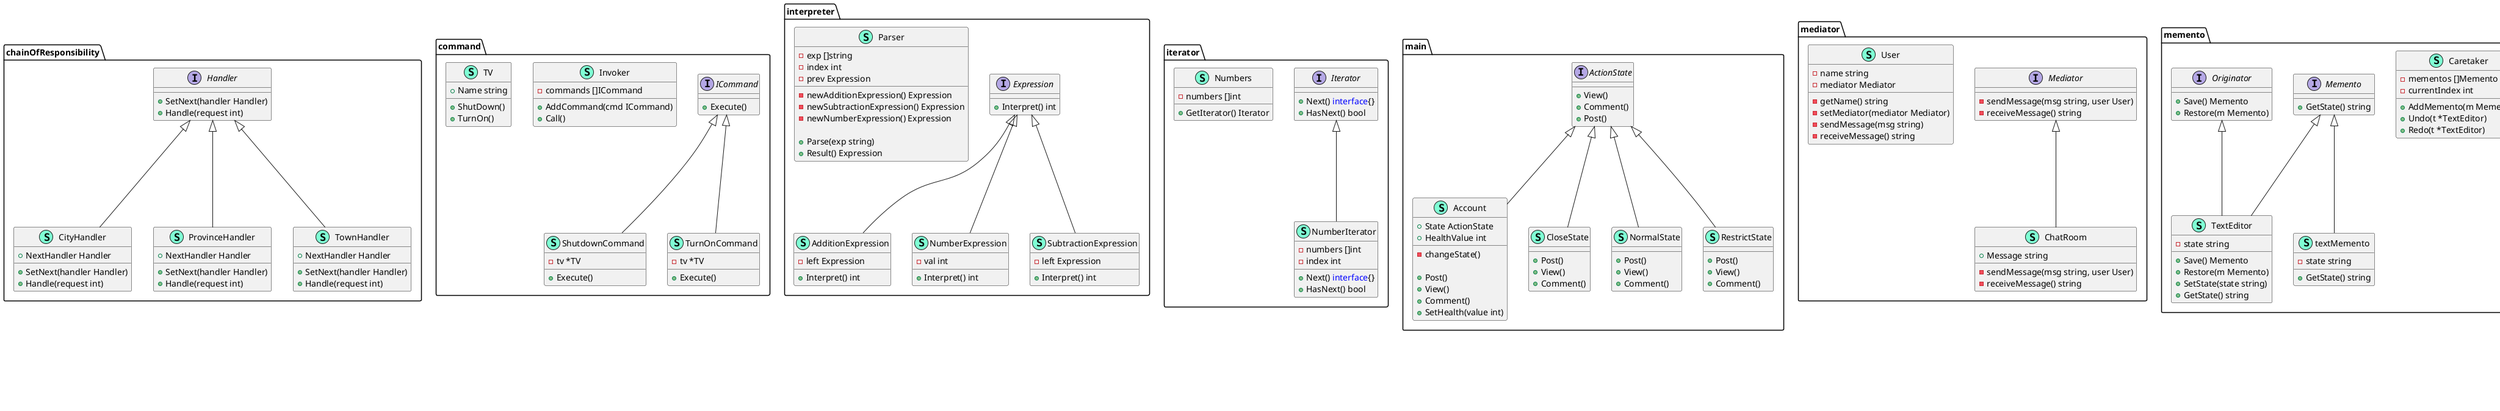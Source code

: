 @startuml
namespace chainOfResponsibility {
    class CityHandler << (S,Aquamarine) >> {
        + NextHandler Handler

        + SetNext(handler Handler) 
        + Handle(request int) 

    }
    interface Handler  {
        + SetNext(handler Handler) 
        + Handle(request int) 

    }
    class ProvinceHandler << (S,Aquamarine) >> {
        + NextHandler Handler

        + SetNext(handler Handler) 
        + Handle(request int) 

    }
    class TownHandler << (S,Aquamarine) >> {
        + NextHandler Handler

        + SetNext(handler Handler) 
        + Handle(request int) 

    }
}

"chainOfResponsibility.Handler" <|-- "chainOfResponsibility.CityHandler"
"chainOfResponsibility.Handler" <|-- "chainOfResponsibility.ProvinceHandler"
"chainOfResponsibility.Handler" <|-- "chainOfResponsibility.TownHandler"

namespace command {
    interface ICommand  {
        + Execute() 

    }
    class Invoker << (S,Aquamarine) >> {
        - commands []ICommand

        + AddCommand(cmd ICommand) 
        + Call() 

    }
    class ShutdownCommand << (S,Aquamarine) >> {
        - tv *TV

        + Execute() 

    }
    class TV << (S,Aquamarine) >> {
        + Name string

        + ShutDown() 
        + TurnOn() 

    }
    class TurnOnCommand << (S,Aquamarine) >> {
        - tv *TV

        + Execute() 

    }
}

"command.ICommand" <|-- "command.ShutdownCommand"
"command.ICommand" <|-- "command.TurnOnCommand"

namespace interpreter {
    class AdditionExpression << (S,Aquamarine) >> {
        - left Expression

        + Interpret() int

    }
    interface Expression  {
        + Interpret() int

    }
    class NumberExpression << (S,Aquamarine) >> {
        - val int

        + Interpret() int

    }
    class Parser << (S,Aquamarine) >> {
        - exp []string
        - index int
        - prev Expression

        - newAdditionExpression() Expression
        - newSubtractionExpression() Expression
        - newNumberExpression() Expression

        + Parse(exp string) 
        + Result() Expression

    }
    class SubtractionExpression << (S,Aquamarine) >> {
        - left Expression

        + Interpret() int

    }
}

"interpreter.Expression" <|-- "interpreter.AdditionExpression"
"interpreter.Expression" <|-- "interpreter.NumberExpression"
"interpreter.Expression" <|-- "interpreter.SubtractionExpression"

namespace iterator {
    interface Iterator  {
        + Next() <font color=blue>interface</font>{}
        + HasNext() bool

    }
    class NumberIterator << (S,Aquamarine) >> {
        - numbers []int
        - index int

        + Next() <font color=blue>interface</font>{}
        + HasNext() bool

    }
    class Numbers << (S,Aquamarine) >> {
        - numbers []int

        + GetIterator() Iterator

    }
}

"iterator.Iterator" <|-- "iterator.NumberIterator"

namespace main {
    class Account << (S,Aquamarine) >> {
        + State ActionState
        + HealthValue int

        - changeState() 

        + Post() 
        + View() 
        + Comment() 
        + SetHealth(value int) 

    }
    interface ActionState  {
        + View() 
        + Comment() 
        + Post() 

    }
    class CloseState << (S,Aquamarine) >> {
        + Post() 
        + View() 
        + Comment() 

    }
    class NormalState << (S,Aquamarine) >> {
        + Post() 
        + View() 
        + Comment() 

    }
    class RestrictState << (S,Aquamarine) >> {
        + Post() 
        + View() 
        + Comment() 

    }
}

"main.ActionState" <|-- "main.Account"
"main.ActionState" <|-- "main.CloseState"
"main.ActionState" <|-- "main.NormalState"
"main.ActionState" <|-- "main.RestrictState"

namespace mediator {
    class ChatRoom << (S,Aquamarine) >> {
        + Message string

        - sendMessage(msg string, user User) 
        - receiveMessage() string

    }
    interface Mediator  {
        - sendMessage(msg string, user User) 
        - receiveMessage() string

    }
    class User << (S,Aquamarine) >> {
        - name string
        - mediator Mediator

        - getName() string
        - setMediator(mediator Mediator) 
        - sendMessage(msg string) 
        - receiveMessage() string

    }
}

"mediator.Mediator" <|-- "mediator.ChatRoom"

namespace memento {
    class Caretaker << (S,Aquamarine) >> {
        - mementos []Memento
        - currentIndex int

        + AddMemento(m Memento) 
        + Undo(t *TextEditor) 
        + Redo(t *TextEditor) 

    }
    interface Memento  {
        + GetState() string

    }
    interface Originator  {
        + Save() Memento
        + Restore(m Memento) 

    }
    class TextEditor << (S,Aquamarine) >> {
        - state string

        + Save() Memento
        + Restore(m Memento) 
        + SetState(state string) 
        + GetState() string

    }
    class textMemento << (S,Aquamarine) >> {
        - state string

        + GetState() string

    }
}

"memento.Memento" <|-- "memento.TextEditor"
"memento.Originator" <|-- "memento.TextEditor"
"memento.Memento" <|-- "memento.textMemento"

namespace observer {
    interface Customer  {
        - update() 

    }
    class CustomerA << (S,Aquamarine) >> {
        - update() 

    }
    class CustomerB << (S,Aquamarine) >> {
        - update() 

    }
    class NewsOffice << (S,Aquamarine) >> {
        - customers []Customer

        - addCustomer(c Customer) 
        - newspaperCome() 
        - notifyAllCustomer() 

    }
}

"observer.Customer" <|-- "observer.CustomerA"
"observer.Customer" <|-- "observer.CustomerB"

namespace strategy {
    class CashStrategy << (S,Aquamarine) >> {
        - name string

        + Pay(amount float64) error

    }
    class CreditCardStrategy << (S,Aquamarine) >> {
        - name string
        - cardNum string
        - password string

        + Pay(amount float64) error

    }
    class PaymentContext << (S,Aquamarine) >> {
        - amount float64
        - strategy PaymentStrategy

        + Pay() error

    }
    interface PaymentStrategy  {
        + Pay(amount float64) error

    }
}

"strategy.PaymentStrategy" <|-- "strategy.CashStrategy"
"strategy.PaymentStrategy" <|-- "strategy.CreditCardStrategy"

namespace templateMethod {
    interface Project  {
        - pre() 
        - reqinfo() 
        - end() 

    }
    class req << (S,Aquamarine) >> {
        - pre() 
        - end() 
        - reqinfo() 

    }
    class somereq << (S,Aquamarine) >> {
        - reqinfo() 

    }
}
"templateMethod.req" *-- "templateMethod.somereq"

"templateMethod.Project" <|-- "templateMethod.req"

namespace visitor {
    class DevelopmentVisitor << (S,Aquamarine) >> {
        - env string

        + Visit() 

    }
    class Element << (S,Aquamarine) >> {
        - visitors []IVisitor

        + Accept(visitor IVisitor) 

    }
    class ExampleLog << (S,Aquamarine) >> {
        + Print() 

    }
    interface IElement  {
        + Accept(visitor IVisitor) 

    }
    interface IVisitor  {
        + Visit() 

    }
    class ProductionVisitor << (S,Aquamarine) >> {
        - env string

        + Visit() 

    }
}
"visitor.Element" *-- "visitor.ExampleLog"

"visitor.IVisitor" <|-- "visitor.DevelopmentVisitor"
"visitor.IElement" <|-- "visitor.Element"
"visitor.IVisitor" <|-- "visitor.ProductionVisitor"

@enduml
